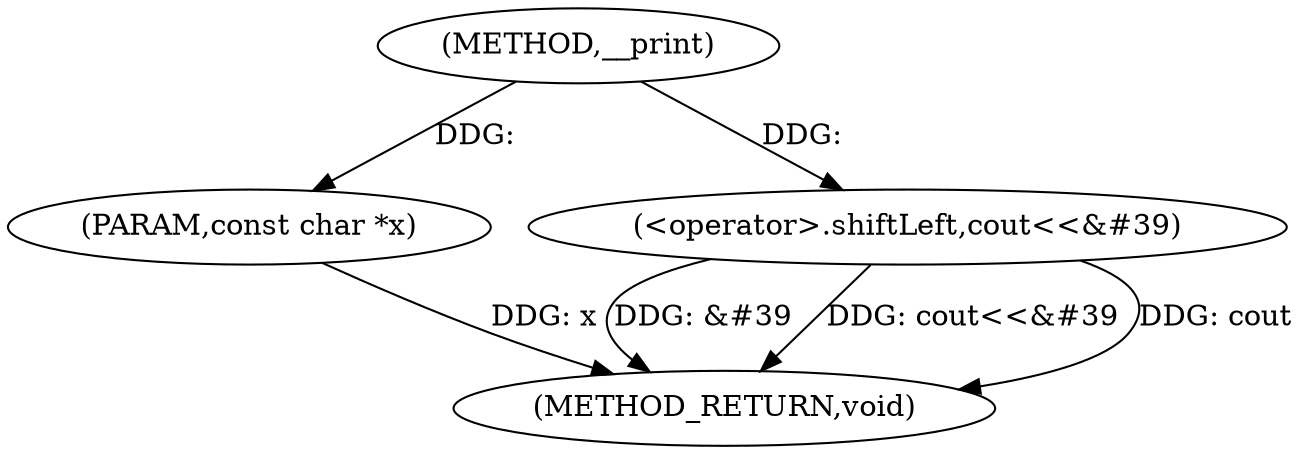 digraph "__print" {  
"1000150" [label = "(METHOD,__print)" ]
"1000157" [label = "(METHOD_RETURN,void)" ]
"1000151" [label = "(PARAM,const char *x)" ]
"1000153" [label = "(<operator>.shiftLeft,cout<<&#39)" ]
  "1000151" -> "1000157"  [ label = "DDG: x"] 
  "1000153" -> "1000157"  [ label = "DDG: &#39"] 
  "1000153" -> "1000157"  [ label = "DDG: cout<<&#39"] 
  "1000153" -> "1000157"  [ label = "DDG: cout"] 
  "1000150" -> "1000151"  [ label = "DDG: "] 
  "1000150" -> "1000153"  [ label = "DDG: "] 
}
